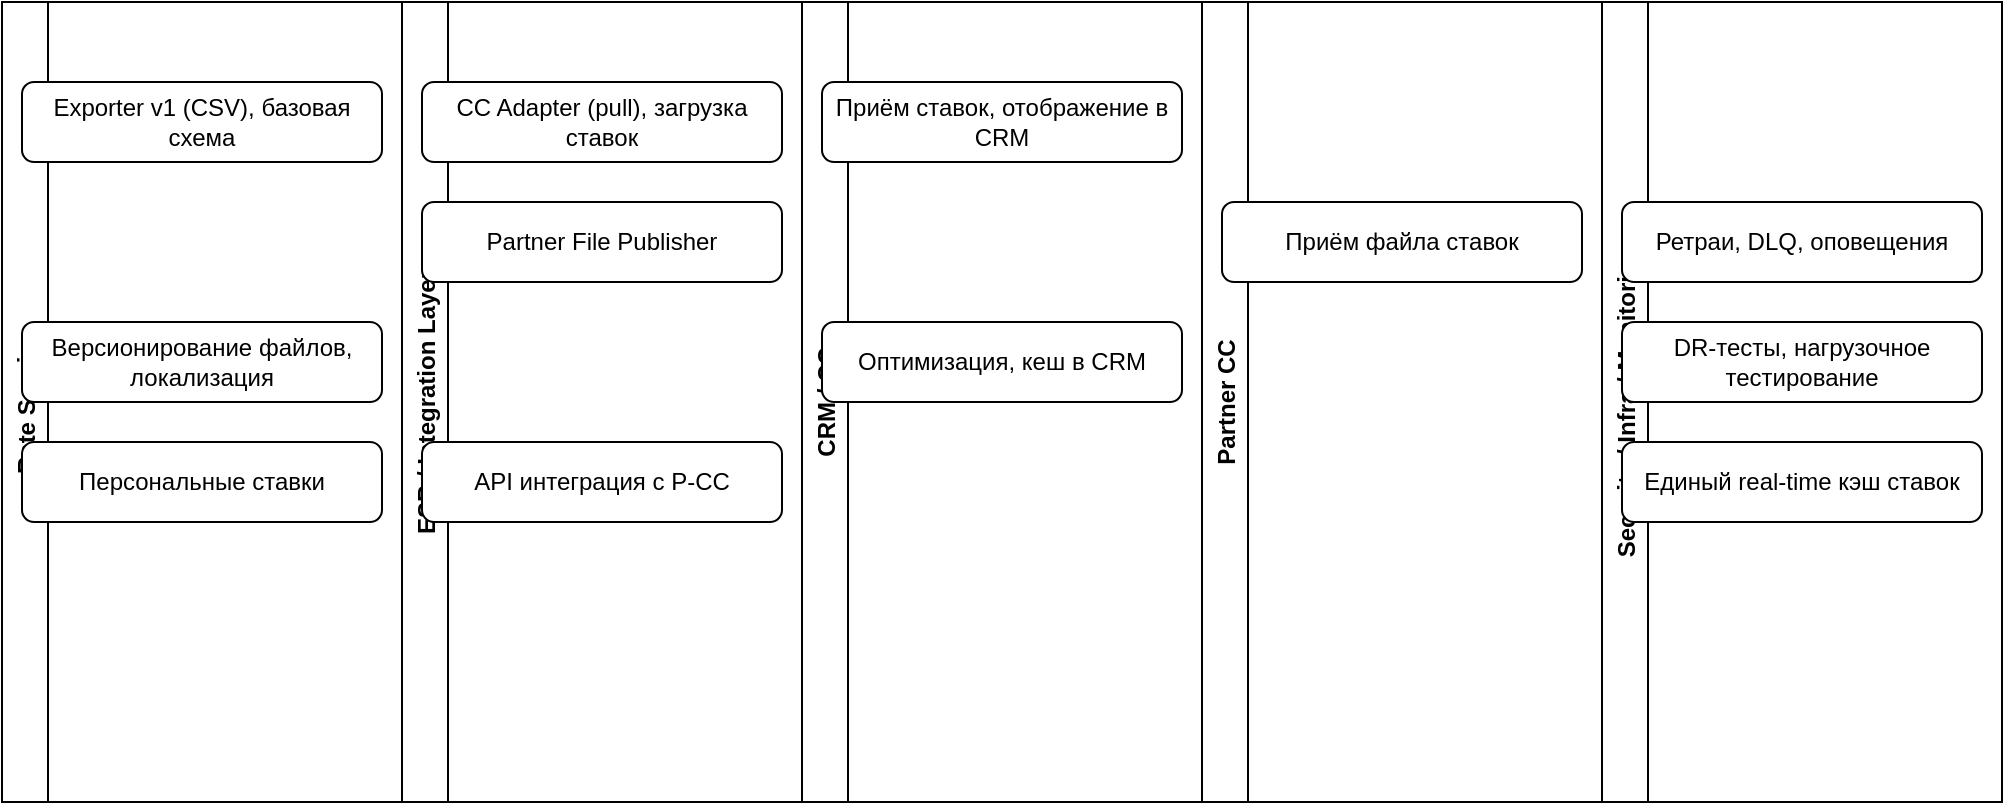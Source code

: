 <mxfile version="28.0.9" pages="2">
  <diagram id="Pg1" name="Roadmap CC Rates">
    <mxGraphModel dx="1600" dy="900" grid="1" gridSize="10" guides="1" tooltips="1" connect="1" arrows="1" fold="1" page="1" pageScale="1" pageWidth="1920" pageHeight="1080" math="0" shadow="0">
      <root>
        <mxCell id="0" />
        <mxCell id="1" parent="0" />
        <mxCell id="lane_rs" value="Rate Service" style="swimlane;horizontal=0;" vertex="1" parent="1">
          <mxGeometry x="0" y="0" width="200" height="400" as="geometry" />
        </mxCell>
        <mxCell id="lane_esb" value="ESB / Integration Layer" style="swimlane;horizontal=0;" vertex="1" parent="1">
          <mxGeometry x="200" y="0" width="200" height="400" as="geometry" />
        </mxCell>
        <mxCell id="lane_crm" value="CRM / CC" style="swimlane;horizontal=0;" vertex="1" parent="1">
          <mxGeometry x="400" y="0" width="200" height="400" as="geometry" />
        </mxCell>
        <mxCell id="lane_partner" value="Partner CC" style="swimlane;horizontal=0;" vertex="1" parent="1">
          <mxGeometry x="600" y="0" width="200" height="400" as="geometry" />
        </mxCell>
        <mxCell id="lane_sec" value="Security / Infra / Monitoring" style="swimlane;horizontal=0;" vertex="1" parent="1">
          <mxGeometry x="800" y="0" width="200" height="400" as="geometry" />
        </mxCell>
        <mxCell id="task_a1" value="Exporter v1 (CSV), базовая схема" style="rounded=1;whiteSpace=wrap;html=1;" vertex="1" parent="lane_rs">
          <mxGeometry x="10" y="40" width="180" height="40" as="geometry" />
        </mxCell>
        <mxCell id="task_a2" value="CC Adapter (pull), загрузка ставок" style="rounded=1;whiteSpace=wrap;html=1;" vertex="1" parent="lane_esb">
          <mxGeometry x="10" y="40" width="180" height="40" as="geometry" />
        </mxCell>
        <mxCell id="task_a3" value="Приём ставок, отображение в CRM" style="rounded=1;whiteSpace=wrap;html=1;" vertex="1" parent="lane_crm">
          <mxGeometry x="10" y="40" width="180" height="40" as="geometry" />
        </mxCell>
        <mxCell id="task_b1" value="Partner File Publisher" style="rounded=1;whiteSpace=wrap;html=1;" vertex="1" parent="lane_esb">
          <mxGeometry x="10" y="100" width="180" height="40" as="geometry" />
        </mxCell>
        <mxCell id="task_b2" value="Приём файла ставок" style="rounded=1;whiteSpace=wrap;html=1;" vertex="1" parent="lane_partner">
          <mxGeometry x="10" y="100" width="180" height="40" as="geometry" />
        </mxCell>
        <mxCell id="task_b3" value="Ретраи, DLQ, оповещения" style="rounded=1;whiteSpace=wrap;html=1;" vertex="1" parent="lane_sec">
          <mxGeometry x="10" y="100" width="180" height="40" as="geometry" />
        </mxCell>
        <mxCell id="task_c1" value="Оптимизация, кеш в CRM" style="rounded=1;whiteSpace=wrap;html=1;" vertex="1" parent="lane_crm">
          <mxGeometry x="10" y="160" width="180" height="40" as="geometry" />
        </mxCell>
        <mxCell id="task_c2" value="Версионирование файлов, локализация" style="rounded=1;whiteSpace=wrap;html=1;" vertex="1" parent="lane_rs">
          <mxGeometry x="10" y="160" width="180" height="40" as="geometry" />
        </mxCell>
        <mxCell id="task_c3" value="DR-тесты, нагрузочное тестирование" style="rounded=1;whiteSpace=wrap;html=1;" vertex="1" parent="lane_sec">
          <mxGeometry x="10" y="160" width="180" height="40" as="geometry" />
        </mxCell>
        <mxCell id="task_t1" value="Персональные ставки" style="rounded=1;whiteSpace=wrap;html=1;" vertex="1" parent="lane_rs">
          <mxGeometry x="10" y="220" width="180" height="40" as="geometry" />
        </mxCell>
        <mxCell id="task_t2" value="API интеграция с P-CC" style="rounded=1;whiteSpace=wrap;html=1;" vertex="1" parent="lane_esb">
          <mxGeometry x="10" y="220" width="180" height="40" as="geometry" />
        </mxCell>
        <mxCell id="task_t3" value="Единый real-time кэш ставок" style="rounded=1;whiteSpace=wrap;html=1;" vertex="1" parent="lane_sec">
          <mxGeometry x="10" y="220" width="180" height="40" as="geometry" />
        </mxCell>
      </root>
    </mxGraphModel>
  </diagram>
  <diagram id="HWB0nxODYjZNQq2DiphT" name="Page-2">
    <mxGraphModel dx="2066" dy="785" grid="1" gridSize="10" guides="1" tooltips="1" connect="1" arrows="1" fold="1" page="1" pageScale="1" pageWidth="850" pageHeight="1100" math="0" shadow="0">
      <root>
        <mxCell id="0" />
        <mxCell id="1" parent="0" />
      </root>
    </mxGraphModel>
  </diagram>
</mxfile>
